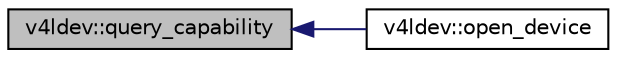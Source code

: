 digraph "v4ldev::query_capability"
{
 // INTERACTIVE_SVG=YES
  edge [fontname="Helvetica",fontsize="10",labelfontname="Helvetica",labelfontsize="10"];
  node [fontname="Helvetica",fontsize="10",shape=record];
  rankdir="LR";
  Node69 [label="v4ldev::query_capability",height=0.2,width=0.4,color="black", fillcolor="grey75", style="filled", fontcolor="black"];
  Node69 -> Node70 [dir="back",color="midnightblue",fontsize="10",style="solid",fontname="Helvetica"];
  Node70 [label="v4ldev::open_device",height=0.2,width=0.4,color="black", fillcolor="white", style="filled",URL="$classv4ldev.html#a56dc3abadfc1de069eb973ff4a6dbd1f"];
}
